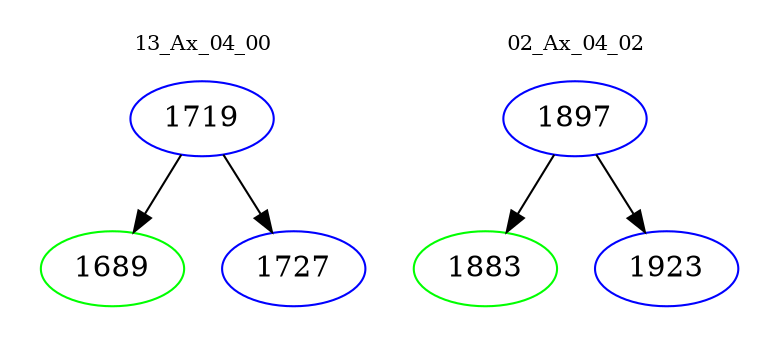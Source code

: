 digraph{
subgraph cluster_0 {
color = white
label = "13_Ax_04_00";
fontsize=10;
T0_1719 [label="1719", color="blue"]
T0_1719 -> T0_1689 [color="black"]
T0_1689 [label="1689", color="green"]
T0_1719 -> T0_1727 [color="black"]
T0_1727 [label="1727", color="blue"]
}
subgraph cluster_1 {
color = white
label = "02_Ax_04_02";
fontsize=10;
T1_1897 [label="1897", color="blue"]
T1_1897 -> T1_1883 [color="black"]
T1_1883 [label="1883", color="green"]
T1_1897 -> T1_1923 [color="black"]
T1_1923 [label="1923", color="blue"]
}
}
